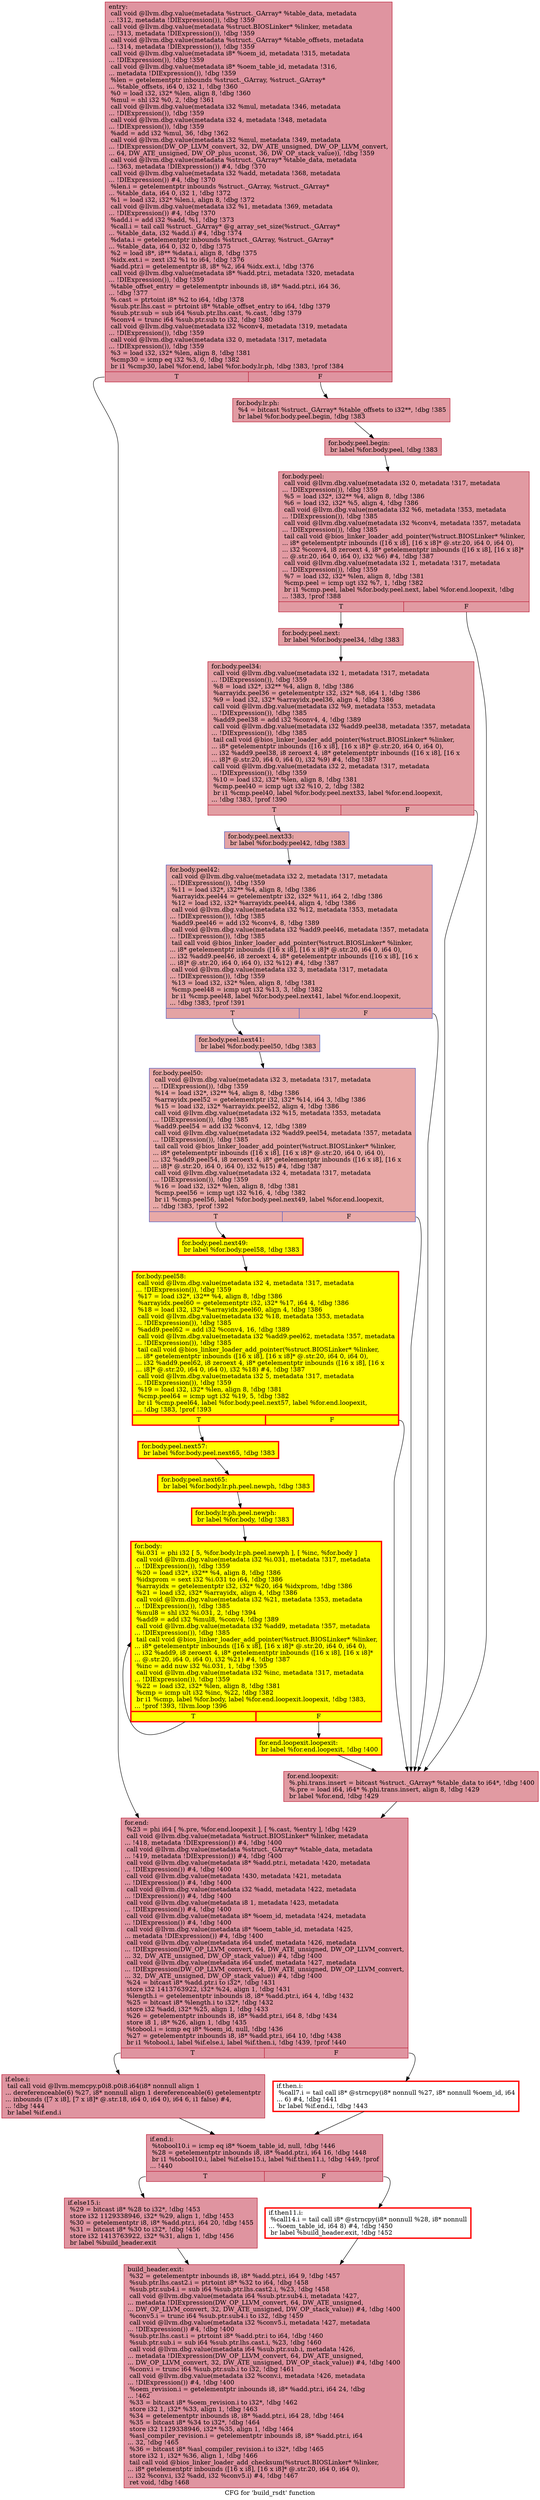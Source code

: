 digraph "CFG for 'build_rsdt' function" {
	label="CFG for 'build_rsdt' function";

	Node0x559ed8e083e0 [shape=record,color="#b70d28ff", style=filled, fillcolor="#b70d2870",label="{entry:\l  call void @llvm.dbg.value(metadata %struct._GArray* %table_data, metadata\l... !312, metadata !DIExpression()), !dbg !359\l  call void @llvm.dbg.value(metadata %struct.BIOSLinker* %linker, metadata\l... !313, metadata !DIExpression()), !dbg !359\l  call void @llvm.dbg.value(metadata %struct._GArray* %table_offsets, metadata\l... !314, metadata !DIExpression()), !dbg !359\l  call void @llvm.dbg.value(metadata i8* %oem_id, metadata !315, metadata\l... !DIExpression()), !dbg !359\l  call void @llvm.dbg.value(metadata i8* %oem_table_id, metadata !316,\l... metadata !DIExpression()), !dbg !359\l  %len = getelementptr inbounds %struct._GArray, %struct._GArray*\l... %table_offsets, i64 0, i32 1, !dbg !360\l  %0 = load i32, i32* %len, align 8, !dbg !360\l  %mul = shl i32 %0, 2, !dbg !361\l  call void @llvm.dbg.value(metadata i32 %mul, metadata !346, metadata\l... !DIExpression()), !dbg !359\l  call void @llvm.dbg.value(metadata i32 4, metadata !348, metadata\l... !DIExpression()), !dbg !359\l  %add = add i32 %mul, 36, !dbg !362\l  call void @llvm.dbg.value(metadata i32 %mul, metadata !349, metadata\l... !DIExpression(DW_OP_LLVM_convert, 32, DW_ATE_unsigned, DW_OP_LLVM_convert,\l... 64, DW_ATE_unsigned, DW_OP_plus_uconst, 36, DW_OP_stack_value)), !dbg !359\l  call void @llvm.dbg.value(metadata %struct._GArray* %table_data, metadata\l... !363, metadata !DIExpression()) #4, !dbg !370\l  call void @llvm.dbg.value(metadata i32 %add, metadata !368, metadata\l... !DIExpression()) #4, !dbg !370\l  %len.i = getelementptr inbounds %struct._GArray, %struct._GArray*\l... %table_data, i64 0, i32 1, !dbg !372\l  %1 = load i32, i32* %len.i, align 8, !dbg !372\l  call void @llvm.dbg.value(metadata i32 %1, metadata !369, metadata\l... !DIExpression()) #4, !dbg !370\l  %add.i = add i32 %add, %1, !dbg !373\l  %call.i = tail call %struct._GArray* @g_array_set_size(%struct._GArray*\l... %table_data, i32 %add.i) #4, !dbg !374\l  %data.i = getelementptr inbounds %struct._GArray, %struct._GArray*\l... %table_data, i64 0, i32 0, !dbg !375\l  %2 = load i8*, i8** %data.i, align 8, !dbg !375\l  %idx.ext.i = zext i32 %1 to i64, !dbg !376\l  %add.ptr.i = getelementptr i8, i8* %2, i64 %idx.ext.i, !dbg !376\l  call void @llvm.dbg.value(metadata i8* %add.ptr.i, metadata !320, metadata\l... !DIExpression()), !dbg !359\l  %table_offset_entry = getelementptr inbounds i8, i8* %add.ptr.i, i64 36,\l... !dbg !377\l  %.cast = ptrtoint i8* %2 to i64, !dbg !378\l  %sub.ptr.lhs.cast = ptrtoint i8* %table_offset_entry to i64, !dbg !379\l  %sub.ptr.sub = sub i64 %sub.ptr.lhs.cast, %.cast, !dbg !379\l  %conv4 = trunc i64 %sub.ptr.sub to i32, !dbg !380\l  call void @llvm.dbg.value(metadata i32 %conv4, metadata !319, metadata\l... !DIExpression()), !dbg !359\l  call void @llvm.dbg.value(metadata i32 0, metadata !317, metadata\l... !DIExpression()), !dbg !359\l  %3 = load i32, i32* %len, align 8, !dbg !381\l  %cmp30 = icmp eq i32 %3, 0, !dbg !382\l  br i1 %cmp30, label %for.end, label %for.body.lr.ph, !dbg !383, !prof !384\l|{<s0>T|<s1>F}}"];
	Node0x559ed8e083e0:s0 -> Node0x559ed8e15e50;
	Node0x559ed8e083e0:s1 -> Node0x559ed8f55bd0;
	Node0x559ed8f55bd0 [shape=record,color="#b70d28ff", style=filled, fillcolor="#bb1b2c70",label="{for.body.lr.ph:                                   \l  %4 = bitcast %struct._GArray* %table_offsets to i32**, !dbg !385\l  br label %for.body.peel.begin, !dbg !383\l}"];
	Node0x559ed8f55bd0 -> Node0x559ed9182790;
	Node0x559ed9182790 [shape=record,color="#b70d28ff", style=filled, fillcolor="#bb1b2c70",label="{for.body.peel.begin:                              \l  br label %for.body.peel, !dbg !383\l}"];
	Node0x559ed9182790 -> Node0x559ed8e7edb0;
	Node0x559ed8e7edb0 [shape=record,color="#b70d28ff", style=filled, fillcolor="#bb1b2c70",label="{for.body.peel:                                    \l  call void @llvm.dbg.value(metadata i32 0, metadata !317, metadata\l... !DIExpression()), !dbg !359\l  %5 = load i32*, i32** %4, align 8, !dbg !386\l  %6 = load i32, i32* %5, align 4, !dbg !386\l  call void @llvm.dbg.value(metadata i32 %6, metadata !353, metadata\l... !DIExpression()), !dbg !385\l  call void @llvm.dbg.value(metadata i32 %conv4, metadata !357, metadata\l... !DIExpression()), !dbg !385\l  tail call void @bios_linker_loader_add_pointer(%struct.BIOSLinker* %linker,\l... i8* getelementptr inbounds ([16 x i8], [16 x i8]* @.str.20, i64 0, i64 0),\l... i32 %conv4, i8 zeroext 4, i8* getelementptr inbounds ([16 x i8], [16 x i8]*\l... @.str.20, i64 0, i64 0), i32 %6) #4, !dbg !387\l  call void @llvm.dbg.value(metadata i32 1, metadata !317, metadata\l... !DIExpression()), !dbg !359\l  %7 = load i32, i32* %len, align 8, !dbg !381\l  %cmp.peel = icmp ugt i32 %7, 1, !dbg !382\l  br i1 %cmp.peel, label %for.body.peel.next, label %for.end.loopexit, !dbg\l... !383, !prof !388\l|{<s0>T|<s1>F}}"];
	Node0x559ed8e7edb0:s0 -> Node0x559ed91239e0;
	Node0x559ed8e7edb0:s1 -> Node0x559ed8e161c0;
	Node0x559ed91239e0 [shape=record,color="#b70d28ff", style=filled, fillcolor="#be242e70",label="{for.body.peel.next:                               \l  br label %for.body.peel34, !dbg !383\l}"];
	Node0x559ed91239e0 -> Node0x559ed9182330;
	Node0x559ed9182330 [shape=record,color="#b70d28ff", style=filled, fillcolor="#be242e70",label="{for.body.peel34:                                  \l  call void @llvm.dbg.value(metadata i32 1, metadata !317, metadata\l... !DIExpression()), !dbg !359\l  %8 = load i32*, i32** %4, align 8, !dbg !386\l  %arrayidx.peel36 = getelementptr i32, i32* %8, i64 1, !dbg !386\l  %9 = load i32, i32* %arrayidx.peel36, align 4, !dbg !386\l  call void @llvm.dbg.value(metadata i32 %9, metadata !353, metadata\l... !DIExpression()), !dbg !385\l  %add9.peel38 = add i32 %conv4, 4, !dbg !389\l  call void @llvm.dbg.value(metadata i32 %add9.peel38, metadata !357, metadata\l... !DIExpression()), !dbg !385\l  tail call void @bios_linker_loader_add_pointer(%struct.BIOSLinker* %linker,\l... i8* getelementptr inbounds ([16 x i8], [16 x i8]* @.str.20, i64 0, i64 0),\l... i32 %add9.peel38, i8 zeroext 4, i8* getelementptr inbounds ([16 x i8], [16 x\l... i8]* @.str.20, i64 0, i64 0), i32 %9) #4, !dbg !387\l  call void @llvm.dbg.value(metadata i32 2, metadata !317, metadata\l... !DIExpression()), !dbg !359\l  %10 = load i32, i32* %len, align 8, !dbg !381\l  %cmp.peel40 = icmp ugt i32 %10, 2, !dbg !382\l  br i1 %cmp.peel40, label %for.body.peel.next33, label %for.end.loopexit,\l... !dbg !383, !prof !390\l|{<s0>T|<s1>F}}"];
	Node0x559ed9182330:s0 -> Node0x559ed911c350;
	Node0x559ed9182330:s1 -> Node0x559ed8e161c0;
	Node0x559ed911c350 [shape=record,color="#3d50c3ff", style=filled, fillcolor="#c32e3170",label="{for.body.peel.next33:                             \l  br label %for.body.peel42, !dbg !383\l}"];
	Node0x559ed911c350 -> Node0x559ed90a0ce0;
	Node0x559ed90a0ce0 [shape=record,color="#3d50c3ff", style=filled, fillcolor="#c32e3170",label="{for.body.peel42:                                  \l  call void @llvm.dbg.value(metadata i32 2, metadata !317, metadata\l... !DIExpression()), !dbg !359\l  %11 = load i32*, i32** %4, align 8, !dbg !386\l  %arrayidx.peel44 = getelementptr i32, i32* %11, i64 2, !dbg !386\l  %12 = load i32, i32* %arrayidx.peel44, align 4, !dbg !386\l  call void @llvm.dbg.value(metadata i32 %12, metadata !353, metadata\l... !DIExpression()), !dbg !385\l  %add9.peel46 = add i32 %conv4, 8, !dbg !389\l  call void @llvm.dbg.value(metadata i32 %add9.peel46, metadata !357, metadata\l... !DIExpression()), !dbg !385\l  tail call void @bios_linker_loader_add_pointer(%struct.BIOSLinker* %linker,\l... i8* getelementptr inbounds ([16 x i8], [16 x i8]* @.str.20, i64 0, i64 0),\l... i32 %add9.peel46, i8 zeroext 4, i8* getelementptr inbounds ([16 x i8], [16 x\l... i8]* @.str.20, i64 0, i64 0), i32 %12) #4, !dbg !387\l  call void @llvm.dbg.value(metadata i32 3, metadata !317, metadata\l... !DIExpression()), !dbg !359\l  %13 = load i32, i32* %len, align 8, !dbg !381\l  %cmp.peel48 = icmp ugt i32 %13, 3, !dbg !382\l  br i1 %cmp.peel48, label %for.body.peel.next41, label %for.end.loopexit,\l... !dbg !383, !prof !391\l|{<s0>T|<s1>F}}"];
	Node0x559ed90a0ce0:s0 -> Node0x559ed92df7b0;
	Node0x559ed90a0ce0:s1 -> Node0x559ed8e161c0;
	Node0x559ed92df7b0 [shape=record,color="#3d50c3ff", style=filled, fillcolor="#ca3b3770",label="{for.body.peel.next41:                             \l  br label %for.body.peel50, !dbg !383\l}"];
	Node0x559ed92df7b0 -> Node0x559ed925d4f0;
	Node0x559ed925d4f0 [shape=record,color="#3d50c3ff", style=filled, fillcolor="#ca3b3770",label="{for.body.peel50:                                  \l  call void @llvm.dbg.value(metadata i32 3, metadata !317, metadata\l... !DIExpression()), !dbg !359\l  %14 = load i32*, i32** %4, align 8, !dbg !386\l  %arrayidx.peel52 = getelementptr i32, i32* %14, i64 3, !dbg !386\l  %15 = load i32, i32* %arrayidx.peel52, align 4, !dbg !386\l  call void @llvm.dbg.value(metadata i32 %15, metadata !353, metadata\l... !DIExpression()), !dbg !385\l  %add9.peel54 = add i32 %conv4, 12, !dbg !389\l  call void @llvm.dbg.value(metadata i32 %add9.peel54, metadata !357, metadata\l... !DIExpression()), !dbg !385\l  tail call void @bios_linker_loader_add_pointer(%struct.BIOSLinker* %linker,\l... i8* getelementptr inbounds ([16 x i8], [16 x i8]* @.str.20, i64 0, i64 0),\l... i32 %add9.peel54, i8 zeroext 4, i8* getelementptr inbounds ([16 x i8], [16 x\l... i8]* @.str.20, i64 0, i64 0), i32 %15) #4, !dbg !387\l  call void @llvm.dbg.value(metadata i32 4, metadata !317, metadata\l... !DIExpression()), !dbg !359\l  %16 = load i32, i32* %len, align 8, !dbg !381\l  %cmp.peel56 = icmp ugt i32 %16, 4, !dbg !382\l  br i1 %cmp.peel56, label %for.body.peel.next49, label %for.end.loopexit,\l... !dbg !383, !prof !392\l|{<s0>T|<s1>F}}"];
	Node0x559ed925d4f0:s0 -> Node0x559ed92bb730;
	Node0x559ed925d4f0:s1 -> Node0x559ed8e161c0;
	Node0x559ed92bb730 [shape=record,penwidth=3.0, style="filled", color="red", fillcolor="yellow",label="{for.body.peel.next49:                             \l  br label %for.body.peel58, !dbg !383\l}"];
	Node0x559ed92bb730 -> Node0x559ed917c680;
	Node0x559ed917c680 [shape=record,penwidth=3.0, style="filled", color="red", fillcolor="yellow",label="{for.body.peel58:                                  \l  call void @llvm.dbg.value(metadata i32 4, metadata !317, metadata\l... !DIExpression()), !dbg !359\l  %17 = load i32*, i32** %4, align 8, !dbg !386\l  %arrayidx.peel60 = getelementptr i32, i32* %17, i64 4, !dbg !386\l  %18 = load i32, i32* %arrayidx.peel60, align 4, !dbg !386\l  call void @llvm.dbg.value(metadata i32 %18, metadata !353, metadata\l... !DIExpression()), !dbg !385\l  %add9.peel62 = add i32 %conv4, 16, !dbg !389\l  call void @llvm.dbg.value(metadata i32 %add9.peel62, metadata !357, metadata\l... !DIExpression()), !dbg !385\l  tail call void @bios_linker_loader_add_pointer(%struct.BIOSLinker* %linker,\l... i8* getelementptr inbounds ([16 x i8], [16 x i8]* @.str.20, i64 0, i64 0),\l... i32 %add9.peel62, i8 zeroext 4, i8* getelementptr inbounds ([16 x i8], [16 x\l... i8]* @.str.20, i64 0, i64 0), i32 %18) #4, !dbg !387\l  call void @llvm.dbg.value(metadata i32 5, metadata !317, metadata\l... !DIExpression()), !dbg !359\l  %19 = load i32, i32* %len, align 8, !dbg !381\l  %cmp.peel64 = icmp ugt i32 %19, 5, !dbg !382\l  br i1 %cmp.peel64, label %for.body.peel.next57, label %for.end.loopexit,\l... !dbg !383, !prof !393\l|{<s0>T|<s1>F}}"];
	Node0x559ed917c680:s0 -> Node0x559ed91cb4d0;
	Node0x559ed917c680:s1 -> Node0x559ed8e161c0;
	Node0x559ed91cb4d0 [shape=record,penwidth=3.0, style="filled", color="red", fillcolor="yellow",label="{for.body.peel.next57:                             \l  br label %for.body.peel.next65, !dbg !383\l}"];
	Node0x559ed91cb4d0 -> Node0x559ed9291650;
	Node0x559ed9291650 [shape=record,penwidth=3.0, style="filled", color="red", fillcolor="yellow",label="{for.body.peel.next65:                             \l  br label %for.body.lr.ph.peel.newph, !dbg !383\l}"];
	Node0x559ed9291650 -> Node0x559ed911c5c0;
	Node0x559ed911c5c0 [shape=record,penwidth=3.0, style="filled", color="red", fillcolor="yellow",label="{for.body.lr.ph.peel.newph:                        \l  br label %for.body, !dbg !383\l}"];
	Node0x559ed911c5c0 -> Node0x559ed8e16270;
	Node0x559ed8e16270 [shape=record,penwidth=3.0, style="filled", color="red", fillcolor="yellow",label="{for.body:                                         \l  %i.031 = phi i32 [ 5, %for.body.lr.ph.peel.newph ], [ %inc, %for.body ]\l  call void @llvm.dbg.value(metadata i32 %i.031, metadata !317, metadata\l... !DIExpression()), !dbg !359\l  %20 = load i32*, i32** %4, align 8, !dbg !386\l  %idxprom = sext i32 %i.031 to i64, !dbg !386\l  %arrayidx = getelementptr i32, i32* %20, i64 %idxprom, !dbg !386\l  %21 = load i32, i32* %arrayidx, align 4, !dbg !386\l  call void @llvm.dbg.value(metadata i32 %21, metadata !353, metadata\l... !DIExpression()), !dbg !385\l  %mul8 = shl i32 %i.031, 2, !dbg !394\l  %add9 = add i32 %mul8, %conv4, !dbg !389\l  call void @llvm.dbg.value(metadata i32 %add9, metadata !357, metadata\l... !DIExpression()), !dbg !385\l  tail call void @bios_linker_loader_add_pointer(%struct.BIOSLinker* %linker,\l... i8* getelementptr inbounds ([16 x i8], [16 x i8]* @.str.20, i64 0, i64 0),\l... i32 %add9, i8 zeroext 4, i8* getelementptr inbounds ([16 x i8], [16 x i8]*\l... @.str.20, i64 0, i64 0), i32 %21) #4, !dbg !387\l  %inc = add nuw i32 %i.031, 1, !dbg !395\l  call void @llvm.dbg.value(metadata i32 %inc, metadata !317, metadata\l... !DIExpression()), !dbg !359\l  %22 = load i32, i32* %len, align 8, !dbg !381\l  %cmp = icmp ult i32 %inc, %22, !dbg !382\l  br i1 %cmp, label %for.body, label %for.end.loopexit.loopexit, !dbg !383,\l... !prof !393, !llvm.loop !396\l|{<s0>T|<s1>F}}"];
	Node0x559ed8e16270:s0 -> Node0x559ed8e16270;
	Node0x559ed8e16270:s1 -> Node0x559ed91fd580;
	Node0x559ed91fd580 [shape=record,penwidth=3.0, style="filled", color="red", fillcolor="yellow",label="{for.end.loopexit.loopexit:                        \l  br label %for.end.loopexit, !dbg !400\l}"];
	Node0x559ed91fd580 -> Node0x559ed8e161c0;
	Node0x559ed8e161c0 [shape=record,color="#b70d28ff", style=filled, fillcolor="#bb1b2c70",label="{for.end.loopexit:                                 \l  %.phi.trans.insert = bitcast %struct._GArray* %table_data to i64*, !dbg !400\l  %.pre = load i64, i64* %.phi.trans.insert, align 8, !dbg !429\l  br label %for.end, !dbg !429\l}"];
	Node0x559ed8e161c0 -> Node0x559ed8e15e50;
	Node0x559ed8e15e50 [shape=record,color="#b70d28ff", style=filled, fillcolor="#b70d2870",label="{for.end:                                          \l  %23 = phi i64 [ %.pre, %for.end.loopexit ], [ %.cast, %entry ], !dbg !429\l  call void @llvm.dbg.value(metadata %struct.BIOSLinker* %linker, metadata\l... !418, metadata !DIExpression()) #4, !dbg !400\l  call void @llvm.dbg.value(metadata %struct._GArray* %table_data, metadata\l... !419, metadata !DIExpression()) #4, !dbg !400\l  call void @llvm.dbg.value(metadata i8* %add.ptr.i, metadata !420, metadata\l... !DIExpression()) #4, !dbg !400\l  call void @llvm.dbg.value(metadata !430, metadata !421, metadata\l... !DIExpression()) #4, !dbg !400\l  call void @llvm.dbg.value(metadata i32 %add, metadata !422, metadata\l... !DIExpression()) #4, !dbg !400\l  call void @llvm.dbg.value(metadata i8 1, metadata !423, metadata\l... !DIExpression()) #4, !dbg !400\l  call void @llvm.dbg.value(metadata i8* %oem_id, metadata !424, metadata\l... !DIExpression()) #4, !dbg !400\l  call void @llvm.dbg.value(metadata i8* %oem_table_id, metadata !425,\l... metadata !DIExpression()) #4, !dbg !400\l  call void @llvm.dbg.value(metadata i64 undef, metadata !426, metadata\l... !DIExpression(DW_OP_LLVM_convert, 64, DW_ATE_unsigned, DW_OP_LLVM_convert,\l... 32, DW_ATE_unsigned, DW_OP_stack_value)) #4, !dbg !400\l  call void @llvm.dbg.value(metadata i64 undef, metadata !427, metadata\l... !DIExpression(DW_OP_LLVM_convert, 64, DW_ATE_unsigned, DW_OP_LLVM_convert,\l... 32, DW_ATE_unsigned, DW_OP_stack_value)) #4, !dbg !400\l  %24 = bitcast i8* %add.ptr.i to i32*, !dbg !431\l  store i32 1413763922, i32* %24, align 1, !dbg !431\l  %length.i = getelementptr inbounds i8, i8* %add.ptr.i, i64 4, !dbg !432\l  %25 = bitcast i8* %length.i to i32*, !dbg !432\l  store i32 %add, i32* %25, align 1, !dbg !433\l  %26 = getelementptr inbounds i8, i8* %add.ptr.i, i64 8, !dbg !434\l  store i8 1, i8* %26, align 1, !dbg !435\l  %tobool.i = icmp eq i8* %oem_id, null, !dbg !436\l  %27 = getelementptr inbounds i8, i8* %add.ptr.i, i64 10, !dbg !438\l  br i1 %tobool.i, label %if.else.i, label %if.then.i, !dbg !439, !prof !440\l|{<s0>T|<s1>F}}"];
	Node0x559ed8e15e50:s0 -> Node0x559ed8f8a6c0;
	Node0x559ed8e15e50:s1 -> Node0x559ed9188ea0;
	Node0x559ed9188ea0 [shape=record,penwidth=3.0, color="red",label="{if.then.i:                                        \l  %call7.i = tail call i8* @strncpy(i8* nonnull %27, i8* nonnull %oem_id, i64\l... 6) #4, !dbg !441\l  br label %if.end.i, !dbg !443\l}"];
	Node0x559ed9188ea0 -> Node0x559ed9188950;
	Node0x559ed8f8a6c0 [shape=record,color="#b70d28ff", style=filled, fillcolor="#b70d2870",label="{if.else.i:                                        \l  tail call void @llvm.memcpy.p0i8.p0i8.i64(i8* nonnull align 1\l... dereferenceable(6) %27, i8* nonnull align 1 dereferenceable(6) getelementptr\l... inbounds ([7 x i8], [7 x i8]* @.str.18, i64 0, i64 0), i64 6, i1 false) #4,\l... !dbg !444\l  br label %if.end.i\l}"];
	Node0x559ed8f8a6c0 -> Node0x559ed9188950;
	Node0x559ed9188950 [shape=record,color="#b70d28ff", style=filled, fillcolor="#b70d2870",label="{if.end.i:                                         \l  %tobool10.i = icmp eq i8* %oem_table_id, null, !dbg !446\l  %28 = getelementptr inbounds i8, i8* %add.ptr.i, i64 16, !dbg !448\l  br i1 %tobool10.i, label %if.else15.i, label %if.then11.i, !dbg !449, !prof\l... !440\l|{<s0>T|<s1>F}}"];
	Node0x559ed9188950:s0 -> Node0x559ed9187360;
	Node0x559ed9188950:s1 -> Node0x559ed8ece5b0;
	Node0x559ed8ece5b0 [shape=record,penwidth=3.0, color="red",label="{if.then11.i:                                      \l  %call14.i = tail call i8* @strncpy(i8* nonnull %28, i8* nonnull\l... %oem_table_id, i64 8) #4, !dbg !450\l  br label %build_header.exit, !dbg !452\l}"];
	Node0x559ed8ece5b0 -> Node0x559ed8d59df0;
	Node0x559ed9187360 [shape=record,color="#b70d28ff", style=filled, fillcolor="#b70d2870",label="{if.else15.i:                                      \l  %29 = bitcast i8* %28 to i32*, !dbg !453\l  store i32 1129338946, i32* %29, align 1, !dbg !453\l  %30 = getelementptr i8, i8* %add.ptr.i, i64 20, !dbg !455\l  %31 = bitcast i8* %30 to i32*, !dbg !456\l  store i32 1413763922, i32* %31, align 1, !dbg !456\l  br label %build_header.exit\l}"];
	Node0x559ed9187360 -> Node0x559ed8d59df0;
	Node0x559ed8d59df0 [shape=record,color="#b70d28ff", style=filled, fillcolor="#b70d2870",label="{build_header.exit:                                \l  %32 = getelementptr inbounds i8, i8* %add.ptr.i, i64 9, !dbg !457\l  %sub.ptr.lhs.cast2.i = ptrtoint i8* %32 to i64, !dbg !458\l  %sub.ptr.sub4.i = sub i64 %sub.ptr.lhs.cast2.i, %23, !dbg !458\l  call void @llvm.dbg.value(metadata i64 %sub.ptr.sub4.i, metadata !427,\l... metadata !DIExpression(DW_OP_LLVM_convert, 64, DW_ATE_unsigned,\l... DW_OP_LLVM_convert, 32, DW_ATE_unsigned, DW_OP_stack_value)) #4, !dbg !400\l  %conv5.i = trunc i64 %sub.ptr.sub4.i to i32, !dbg !459\l  call void @llvm.dbg.value(metadata i32 %conv5.i, metadata !427, metadata\l... !DIExpression()) #4, !dbg !400\l  %sub.ptr.lhs.cast.i = ptrtoint i8* %add.ptr.i to i64, !dbg !460\l  %sub.ptr.sub.i = sub i64 %sub.ptr.lhs.cast.i, %23, !dbg !460\l  call void @llvm.dbg.value(metadata i64 %sub.ptr.sub.i, metadata !426,\l... metadata !DIExpression(DW_OP_LLVM_convert, 64, DW_ATE_unsigned,\l... DW_OP_LLVM_convert, 32, DW_ATE_unsigned, DW_OP_stack_value)) #4, !dbg !400\l  %conv.i = trunc i64 %sub.ptr.sub.i to i32, !dbg !461\l  call void @llvm.dbg.value(metadata i32 %conv.i, metadata !426, metadata\l... !DIExpression()) #4, !dbg !400\l  %oem_revision.i = getelementptr inbounds i8, i8* %add.ptr.i, i64 24, !dbg\l... !462\l  %33 = bitcast i8* %oem_revision.i to i32*, !dbg !462\l  store i32 1, i32* %33, align 1, !dbg !463\l  %34 = getelementptr inbounds i8, i8* %add.ptr.i, i64 28, !dbg !464\l  %35 = bitcast i8* %34 to i32*, !dbg !464\l  store i32 1129338946, i32* %35, align 1, !dbg !464\l  %asl_compiler_revision.i = getelementptr inbounds i8, i8* %add.ptr.i, i64\l... 32, !dbg !465\l  %36 = bitcast i8* %asl_compiler_revision.i to i32*, !dbg !465\l  store i32 1, i32* %36, align 1, !dbg !466\l  tail call void @bios_linker_loader_add_checksum(%struct.BIOSLinker* %linker,\l... i8* getelementptr inbounds ([16 x i8], [16 x i8]* @.str.20, i64 0, i64 0),\l... i32 %conv.i, i32 %add, i32 %conv5.i) #4, !dbg !467\l  ret void, !dbg !468\l}"];
}
